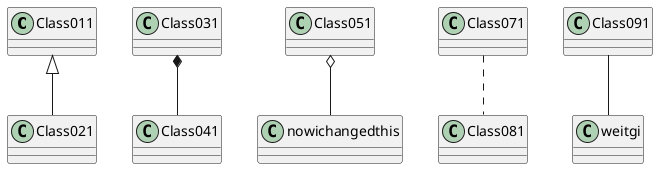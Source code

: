 @startuml test
Class011 <|-- Class021
Class031 *-- Class041
Class051 o-- nowichangedthis
Class071 .. Class081
Class091 -- weitgi
@enduml
